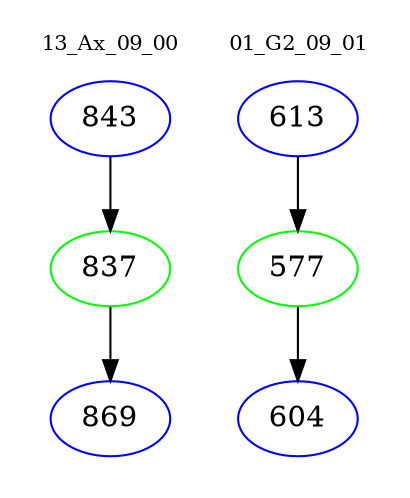 digraph{
subgraph cluster_0 {
color = white
label = "13_Ax_09_00";
fontsize=10;
T0_843 [label="843", color="blue"]
T0_843 -> T0_837 [color="black"]
T0_837 [label="837", color="green"]
T0_837 -> T0_869 [color="black"]
T0_869 [label="869", color="blue"]
}
subgraph cluster_1 {
color = white
label = "01_G2_09_01";
fontsize=10;
T1_613 [label="613", color="blue"]
T1_613 -> T1_577 [color="black"]
T1_577 [label="577", color="green"]
T1_577 -> T1_604 [color="black"]
T1_604 [label="604", color="blue"]
}
}
